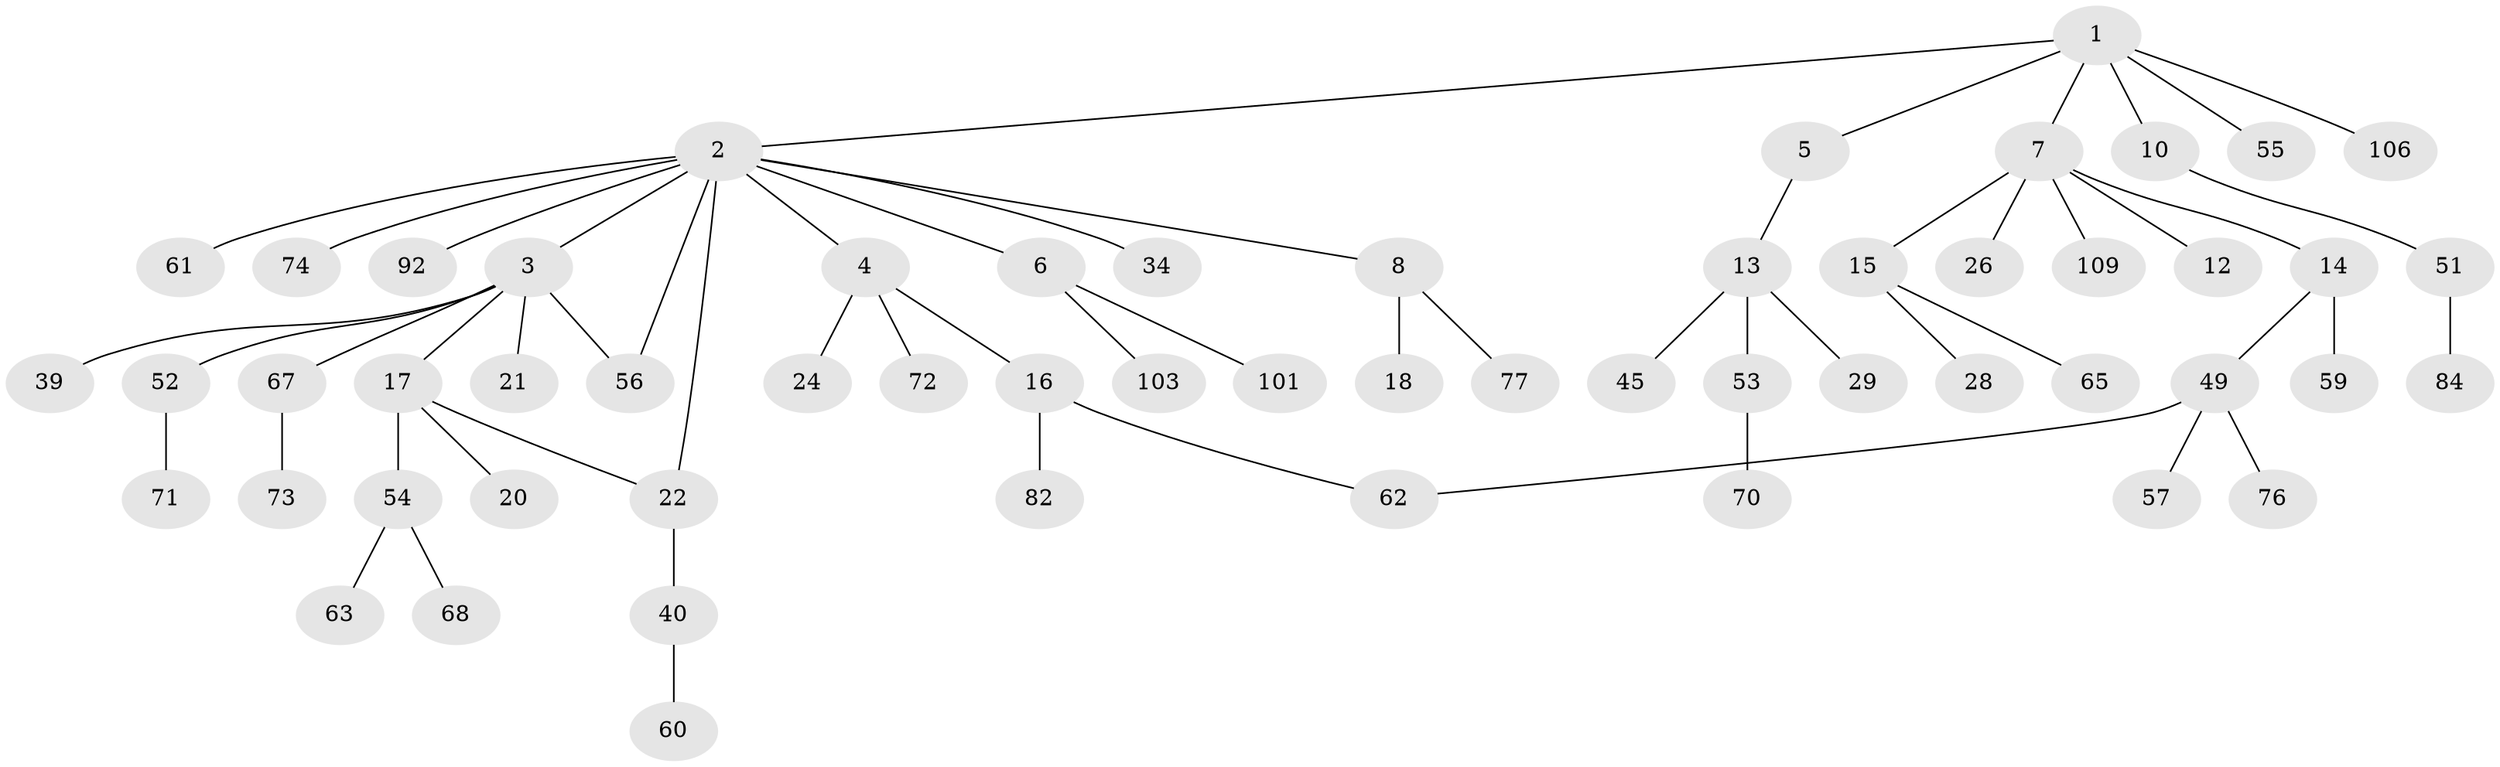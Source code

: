 // original degree distribution, {6: 0.02631578947368421, 11: 0.008771929824561403, 3: 0.11403508771929824, 5: 0.043859649122807015, 2: 0.30701754385964913, 4: 0.03508771929824561, 1: 0.4649122807017544}
// Generated by graph-tools (version 1.1) at 2025/16/03/04/25 18:16:59]
// undirected, 57 vertices, 59 edges
graph export_dot {
graph [start="1"]
  node [color=gray90,style=filled];
  1;
  2;
  3 [super="+9+44"];
  4 [super="+80"];
  5;
  6;
  7 [super="+11"];
  8 [super="+36+110"];
  10;
  12;
  13 [super="+86+27+32+47"];
  14 [super="+30+42"];
  15 [super="+35"];
  16 [super="+75+23+50+81"];
  17 [super="+19"];
  18 [super="+87"];
  20 [super="+41+78"];
  21;
  22 [super="+31+91+37"];
  24 [super="+107"];
  26;
  28;
  29 [super="+66"];
  34;
  39 [super="+46"];
  40 [super="+88"];
  45;
  49;
  51 [super="+64"];
  52;
  53 [super="+97"];
  54 [super="+58"];
  55 [super="+94"];
  56;
  57;
  59;
  60;
  61;
  62;
  63 [super="+112"];
  65 [super="+114"];
  67;
  68;
  70 [super="+89"];
  71;
  72;
  73;
  74;
  76 [super="+83"];
  77;
  82;
  84;
  92 [super="+93"];
  101;
  103;
  106;
  109;
  1 -- 2;
  1 -- 5;
  1 -- 7;
  1 -- 10;
  1 -- 55;
  1 -- 106;
  2 -- 3;
  2 -- 4;
  2 -- 6;
  2 -- 8;
  2 -- 22;
  2 -- 34;
  2 -- 56;
  2 -- 61;
  2 -- 74;
  2 -- 92;
  3 -- 17;
  3 -- 67;
  3 -- 52;
  3 -- 21;
  3 -- 39;
  3 -- 56;
  4 -- 16;
  4 -- 24;
  4 -- 72;
  5 -- 13;
  6 -- 101;
  6 -- 103;
  7 -- 12;
  7 -- 14;
  7 -- 15;
  7 -- 26;
  7 -- 109;
  8 -- 18;
  8 -- 77;
  10 -- 51;
  13 -- 45;
  13 -- 29;
  13 -- 53;
  14 -- 59;
  14 -- 49;
  15 -- 28;
  15 -- 65;
  16 -- 62;
  16 -- 82;
  17 -- 20;
  17 -- 54;
  17 -- 22;
  22 -- 40;
  40 -- 60;
  49 -- 57;
  49 -- 62;
  49 -- 76;
  51 -- 84;
  52 -- 71;
  53 -- 70;
  54 -- 68;
  54 -- 63;
  67 -- 73;
}
